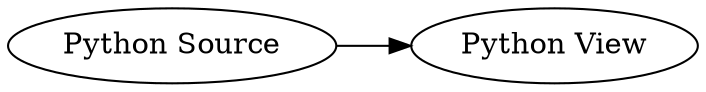 digraph {
	"5910996094291185162_1" [label="Python View"]
	"5910996094291185162_2" [label="Python Source"]
	"5910996094291185162_2" -> "5910996094291185162_1"
	rankdir=LR
}
